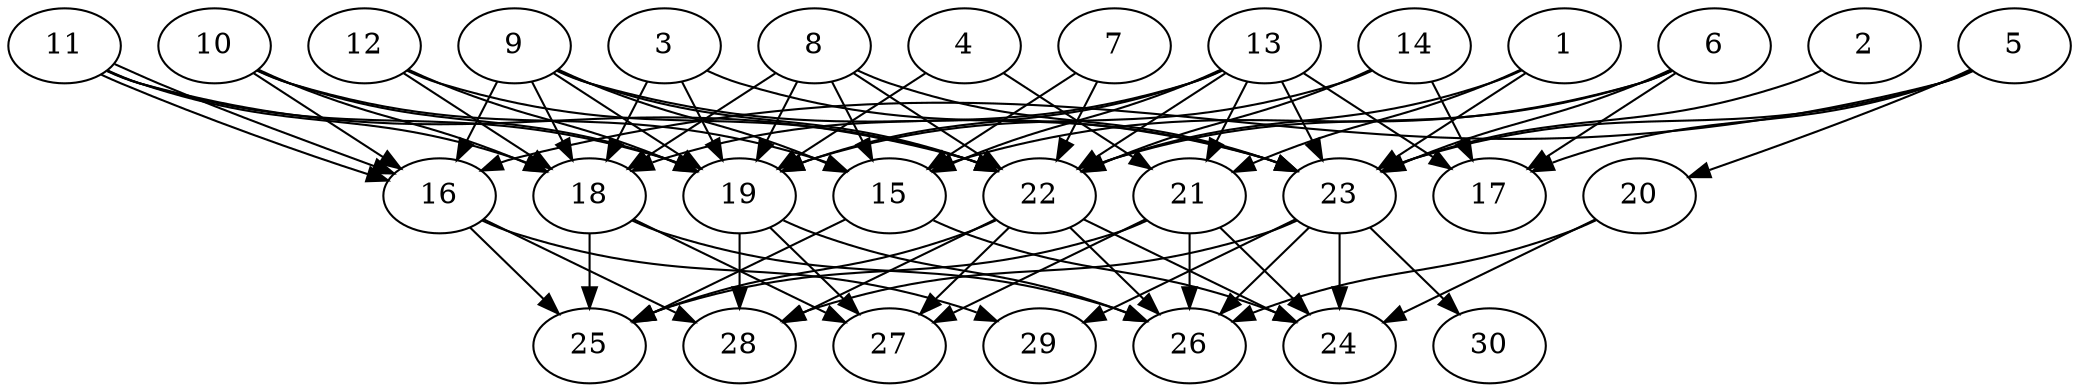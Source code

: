 // DAG automatically generated by daggen at Thu Oct  3 14:04:18 2019
// ./daggen --dot -n 30 --ccr 0.5 --fat 0.7 --regular 0.5 --density 0.6 --mindata 5242880 --maxdata 52428800 
digraph G {
  1 [size="72253440", alpha="0.07", expect_size="36126720"] 
  1 -> 21 [size ="36126720"]
  1 -> 22 [size ="36126720"]
  1 -> 23 [size ="36126720"]
  2 [size="68165632", alpha="0.20", expect_size="34082816"] 
  2 -> 23 [size ="34082816"]
  3 [size="74020864", alpha="0.05", expect_size="37010432"] 
  3 -> 18 [size ="37010432"]
  3 -> 19 [size ="37010432"]
  3 -> 23 [size ="37010432"]
  4 [size="76879872", alpha="0.05", expect_size="38439936"] 
  4 -> 19 [size ="38439936"]
  4 -> 21 [size ="38439936"]
  5 [size="60626944", alpha="0.03", expect_size="30313472"] 
  5 -> 16 [size ="30313472"]
  5 -> 17 [size ="30313472"]
  5 -> 20 [size ="30313472"]
  5 -> 23 [size ="30313472"]
  6 [size="45213696", alpha="0.17", expect_size="22606848"] 
  6 -> 15 [size ="22606848"]
  6 -> 17 [size ="22606848"]
  6 -> 22 [size ="22606848"]
  6 -> 23 [size ="22606848"]
  7 [size="17680384", alpha="0.10", expect_size="8840192"] 
  7 -> 15 [size ="8840192"]
  7 -> 22 [size ="8840192"]
  8 [size="103919616", alpha="0.06", expect_size="51959808"] 
  8 -> 15 [size ="51959808"]
  8 -> 18 [size ="51959808"]
  8 -> 19 [size ="51959808"]
  8 -> 22 [size ="51959808"]
  8 -> 23 [size ="51959808"]
  9 [size="104378368", alpha="0.14", expect_size="52189184"] 
  9 -> 15 [size ="52189184"]
  9 -> 16 [size ="52189184"]
  9 -> 18 [size ="52189184"]
  9 -> 19 [size ="52189184"]
  9 -> 22 [size ="52189184"]
  9 -> 23 [size ="52189184"]
  10 [size="18653184", alpha="0.02", expect_size="9326592"] 
  10 -> 15 [size ="9326592"]
  10 -> 16 [size ="9326592"]
  10 -> 18 [size ="9326592"]
  10 -> 19 [size ="9326592"]
  11 [size="38920192", alpha="0.19", expect_size="19460096"] 
  11 -> 16 [size ="19460096"]
  11 -> 16 [size ="19460096"]
  11 -> 18 [size ="19460096"]
  11 -> 19 [size ="19460096"]
  11 -> 22 [size ="19460096"]
  12 [size="71294976", alpha="0.11", expect_size="35647488"] 
  12 -> 18 [size ="35647488"]
  12 -> 19 [size ="35647488"]
  12 -> 22 [size ="35647488"]
  13 [size="69650432", alpha="0.12", expect_size="34825216"] 
  13 -> 15 [size ="34825216"]
  13 -> 17 [size ="34825216"]
  13 -> 18 [size ="34825216"]
  13 -> 19 [size ="34825216"]
  13 -> 21 [size ="34825216"]
  13 -> 22 [size ="34825216"]
  13 -> 23 [size ="34825216"]
  14 [size="93923328", alpha="0.08", expect_size="46961664"] 
  14 -> 17 [size ="46961664"]
  14 -> 19 [size ="46961664"]
  14 -> 22 [size ="46961664"]
  15 [size="22663168", alpha="0.11", expect_size="11331584"] 
  15 -> 24 [size ="11331584"]
  15 -> 25 [size ="11331584"]
  16 [size="39026688", alpha="0.10", expect_size="19513344"] 
  16 -> 25 [size ="19513344"]
  16 -> 28 [size ="19513344"]
  16 -> 29 [size ="19513344"]
  17 [size="24686592", alpha="0.17", expect_size="12343296"] 
  18 [size="71729152", alpha="0.14", expect_size="35864576"] 
  18 -> 25 [size ="35864576"]
  18 -> 26 [size ="35864576"]
  18 -> 27 [size ="35864576"]
  19 [size="101519360", alpha="0.14", expect_size="50759680"] 
  19 -> 26 [size ="50759680"]
  19 -> 27 [size ="50759680"]
  19 -> 28 [size ="50759680"]
  20 [size="71444480", alpha="0.13", expect_size="35722240"] 
  20 -> 24 [size ="35722240"]
  20 -> 26 [size ="35722240"]
  21 [size="79319040", alpha="0.05", expect_size="39659520"] 
  21 -> 24 [size ="39659520"]
  21 -> 25 [size ="39659520"]
  21 -> 26 [size ="39659520"]
  21 -> 27 [size ="39659520"]
  22 [size="73283584", alpha="0.10", expect_size="36641792"] 
  22 -> 24 [size ="36641792"]
  22 -> 25 [size ="36641792"]
  22 -> 26 [size ="36641792"]
  22 -> 27 [size ="36641792"]
  22 -> 28 [size ="36641792"]
  23 [size="28755968", alpha="0.08", expect_size="14377984"] 
  23 -> 24 [size ="14377984"]
  23 -> 26 [size ="14377984"]
  23 -> 28 [size ="14377984"]
  23 -> 29 [size ="14377984"]
  23 -> 30 [size ="14377984"]
  24 [size="85833728", alpha="0.20", expect_size="42916864"] 
  25 [size="30308352", alpha="0.03", expect_size="15154176"] 
  26 [size="83621888", alpha="0.13", expect_size="41810944"] 
  27 [size="36163584", alpha="0.04", expect_size="18081792"] 
  28 [size="23029760", alpha="0.16", expect_size="11514880"] 
  29 [size="90734592", alpha="0.07", expect_size="45367296"] 
  30 [size="62197760", alpha="0.20", expect_size="31098880"] 
}

